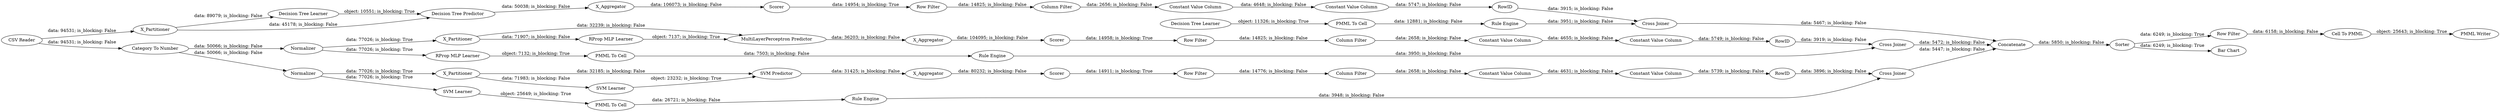 digraph {
	"1683701207876385117_53" [label="Row Filter"]
	"-5959897607455269957_38" [label="Cross Joiner"]
	"3103656987657623915_294" [label="Column Filter"]
	"-6897701813464328206_7" [label=X_Aggregator]
	"1683701207876385117_54" [label="Cell To PMML"]
	"-5959897607455269957_7" [label=X_Aggregator]
	"1683701207876385117_52" [label=Sorter]
	"-5959897607455269957_31" [label="Decision Tree Learner"]
	"2747371812862365129_2" [label=X_Partitioner]
	"2747371812862365129_40" [label=Scorer]
	"1683701207876385117_60" [label=Concatenate]
	"699772690047801858_293" [label=RowID]
	"1683701207876385117_62" [label="CSV Reader"]
	"-5959897607455269957_39" [label=Scorer]
	"-1819629313710324276_33" [label="Decision Tree Learner"]
	"-6897701813464328206_32" [label="SVM Predictor"]
	"-1819629313710324276_28" [label="PMML To Cell"]
	"-3128293436708733620_294" [label="Column Filter"]
	"3103656987657623915_292" [label="Constant Value Column"]
	"-6897701813464328206_2" [label=X_Partitioner]
	"699772690047801858_294" [label="Column Filter"]
	"-5959897607455269957_2" [label=X_Partitioner]
	"1683701207876385117_58" [label="Category To Number"]
	"-3128293436708733620_9" [label="Row Filter"]
	"3103656987657623915_293" [label=RowID]
	"5778988173106042892_35" [label="RProp MLP Learner"]
	"699772690047801858_292" [label="Constant Value Column"]
	"2747371812862365129_38" [label="Cross Joiner"]
	"-5959897607455269957_32" [label="Decision Tree Predictor"]
	"3103656987657623915_290" [label="Constant Value Column"]
	"2747371812862365129_32" [label="MultiLayerPerceptron Predictor"]
	"-3128293436708733620_293" [label=RowID]
	"2747371812862365129_31" [label="RProp MLP Learner"]
	"-6897701813464328206_40" [label=Normalizer]
	"-3128293436708733620_290" [label="Constant Value Column"]
	"4947007884965811530_33" [label="SVM Learner"]
	"-6897701813464328206_39" [label="Cross Joiner"]
	"4947007884965811530_34" [label="PMML To Cell"]
	"2747371812862365129_7" [label=X_Aggregator]
	"1683701207876385117_59" [label="Bar Chart"]
	"699772690047801858_290" [label="Constant Value Column"]
	"2747371812862365129_39" [label=Normalizer]
	"3103656987657623915_9" [label="Row Filter"]
	"-6897701813464328206_31" [label="SVM Learner"]
	"-1819629313710324276_34" [label="Rule Engine"]
	"4947007884965811530_35" [label="Rule Engine"]
	"5778988173106042892_34" [label="Rule Engine"]
	"-3128293436708733620_292" [label="Constant Value Column"]
	"1683701207876385117_61" [label="PMML Writer"]
	"-6897701813464328206_41" [label=Scorer]
	"5778988173106042892_22" [label="PMML To Cell"]
	"699772690047801858_9" [label="Row Filter"]
	"-5959897607455269957_39" -> "699772690047801858_9" [label="data: 14954; is_blocking: True"]
	"699772690047801858_293" -> "-5959897607455269957_38" [label="data: 3915; is_blocking: False"]
	"-1819629313710324276_28" -> "-1819629313710324276_34" [label="data: 12881; is_blocking: False"]
	"5778988173106042892_34" -> "2747371812862365129_38" [label="data: 3950; is_blocking: False"]
	"-1819629313710324276_34" -> "-5959897607455269957_38" [label="data: 3951; is_blocking: False"]
	"-6897701813464328206_2" -> "-6897701813464328206_31" [label="data: 71983; is_blocking: False"]
	"-6897701813464328206_32" -> "-6897701813464328206_7" [label="data: 31425; is_blocking: False"]
	"4947007884965811530_35" -> "-6897701813464328206_39" [label="data: 3948; is_blocking: False"]
	"2747371812862365129_38" -> "1683701207876385117_60" [label="data: 5472; is_blocking: False"]
	"2747371812862365129_2" -> "2747371812862365129_32" [label="data: 32239; is_blocking: False"]
	"-5959897607455269957_32" -> "-5959897607455269957_7" [label="data: 50038; is_blocking: False"]
	"1683701207876385117_62" -> "1683701207876385117_58" [label="data: 94531; is_blocking: False"]
	"699772690047801858_292" -> "699772690047801858_293" [label="data: 5747; is_blocking: False"]
	"5778988173106042892_22" -> "5778988173106042892_34" [label="data: 7503; is_blocking: False"]
	"2747371812862365129_40" -> "-3128293436708733620_9" [label="data: 14958; is_blocking: True"]
	"3103656987657623915_294" -> "3103656987657623915_290" [label="data: 2658; is_blocking: False"]
	"2747371812862365129_32" -> "2747371812862365129_7" [label="data: 36203; is_blocking: False"]
	"4947007884965811530_34" -> "4947007884965811530_35" [label="data: 26721; is_blocking: False"]
	"-6897701813464328206_40" -> "-6897701813464328206_2" [label="data: 77026; is_blocking: True"]
	"-3128293436708733620_292" -> "-3128293436708733620_293" [label="data: 5749; is_blocking: False"]
	"-6897701813464328206_31" -> "-6897701813464328206_32" [label="object: 23232; is_blocking: True"]
	"1683701207876385117_60" -> "1683701207876385117_52" [label="data: 5850; is_blocking: False"]
	"-1819629313710324276_33" -> "-1819629313710324276_28" [label="object: 11326; is_blocking: True"]
	"-5959897607455269957_31" -> "-5959897607455269957_32" [label="object: 10551; is_blocking: True"]
	"-3128293436708733620_293" -> "2747371812862365129_38" [label="data: 3919; is_blocking: False"]
	"699772690047801858_290" -> "699772690047801858_292" [label="data: 4648; is_blocking: False"]
	"699772690047801858_294" -> "699772690047801858_290" [label="data: 2656; is_blocking: False"]
	"-6897701813464328206_7" -> "-6897701813464328206_41" [label="data: 80232; is_blocking: False"]
	"-3128293436708733620_290" -> "-3128293436708733620_292" [label="data: 4655; is_blocking: False"]
	"3103656987657623915_292" -> "3103656987657623915_293" [label="data: 5739; is_blocking: False"]
	"3103656987657623915_293" -> "-6897701813464328206_39" [label="data: 3896; is_blocking: False"]
	"3103656987657623915_9" -> "3103656987657623915_294" [label="data: 14776; is_blocking: False"]
	"-6897701813464328206_41" -> "3103656987657623915_9" [label="data: 14911; is_blocking: True"]
	"1683701207876385117_52" -> "1683701207876385117_59" [label="data: 6249; is_blocking: True"]
	"1683701207876385117_58" -> "-6897701813464328206_40" [label="data: 50066; is_blocking: False"]
	"1683701207876385117_52" -> "1683701207876385117_53" [label="data: 6249; is_blocking: True"]
	"2747371812862365129_2" -> "2747371812862365129_31" [label="data: 71907; is_blocking: False"]
	"-6897701813464328206_2" -> "-6897701813464328206_32" [label="data: 32185; is_blocking: False"]
	"1683701207876385117_62" -> "-5959897607455269957_2" [label="data: 94531; is_blocking: False"]
	"2747371812862365129_39" -> "2747371812862365129_2" [label="data: 77026; is_blocking: True"]
	"2747371812862365129_39" -> "5778988173106042892_35" [label="data: 77026; is_blocking: True"]
	"699772690047801858_9" -> "699772690047801858_294" [label="data: 14825; is_blocking: False"]
	"-5959897607455269957_2" -> "-5959897607455269957_32" [label="data: 45178; is_blocking: False"]
	"3103656987657623915_290" -> "3103656987657623915_292" [label="data: 4631; is_blocking: False"]
	"-3128293436708733620_294" -> "-3128293436708733620_290" [label="data: 2658; is_blocking: False"]
	"-5959897607455269957_38" -> "1683701207876385117_60" [label="data: 5467; is_blocking: False"]
	"1683701207876385117_54" -> "1683701207876385117_61" [label="object: 25643; is_blocking: True"]
	"2747371812862365129_31" -> "2747371812862365129_32" [label="object: 7137; is_blocking: True"]
	"-5959897607455269957_2" -> "-5959897607455269957_31" [label="data: 89079; is_blocking: False"]
	"-3128293436708733620_9" -> "-3128293436708733620_294" [label="data: 14825; is_blocking: False"]
	"-6897701813464328206_39" -> "1683701207876385117_60" [label="data: 5447; is_blocking: False"]
	"-5959897607455269957_7" -> "-5959897607455269957_39" [label="data: 106073; is_blocking: False"]
	"5778988173106042892_35" -> "5778988173106042892_22" [label="object: 7132; is_blocking: True"]
	"4947007884965811530_33" -> "4947007884965811530_34" [label="object: 25649; is_blocking: True"]
	"1683701207876385117_58" -> "2747371812862365129_39" [label="data: 50066; is_blocking: False"]
	"1683701207876385117_53" -> "1683701207876385117_54" [label="data: 6158; is_blocking: False"]
	"2747371812862365129_7" -> "2747371812862365129_40" [label="data: 104095; is_blocking: False"]
	"-6897701813464328206_40" -> "4947007884965811530_33" [label="data: 77026; is_blocking: True"]
	rankdir=LR
}

